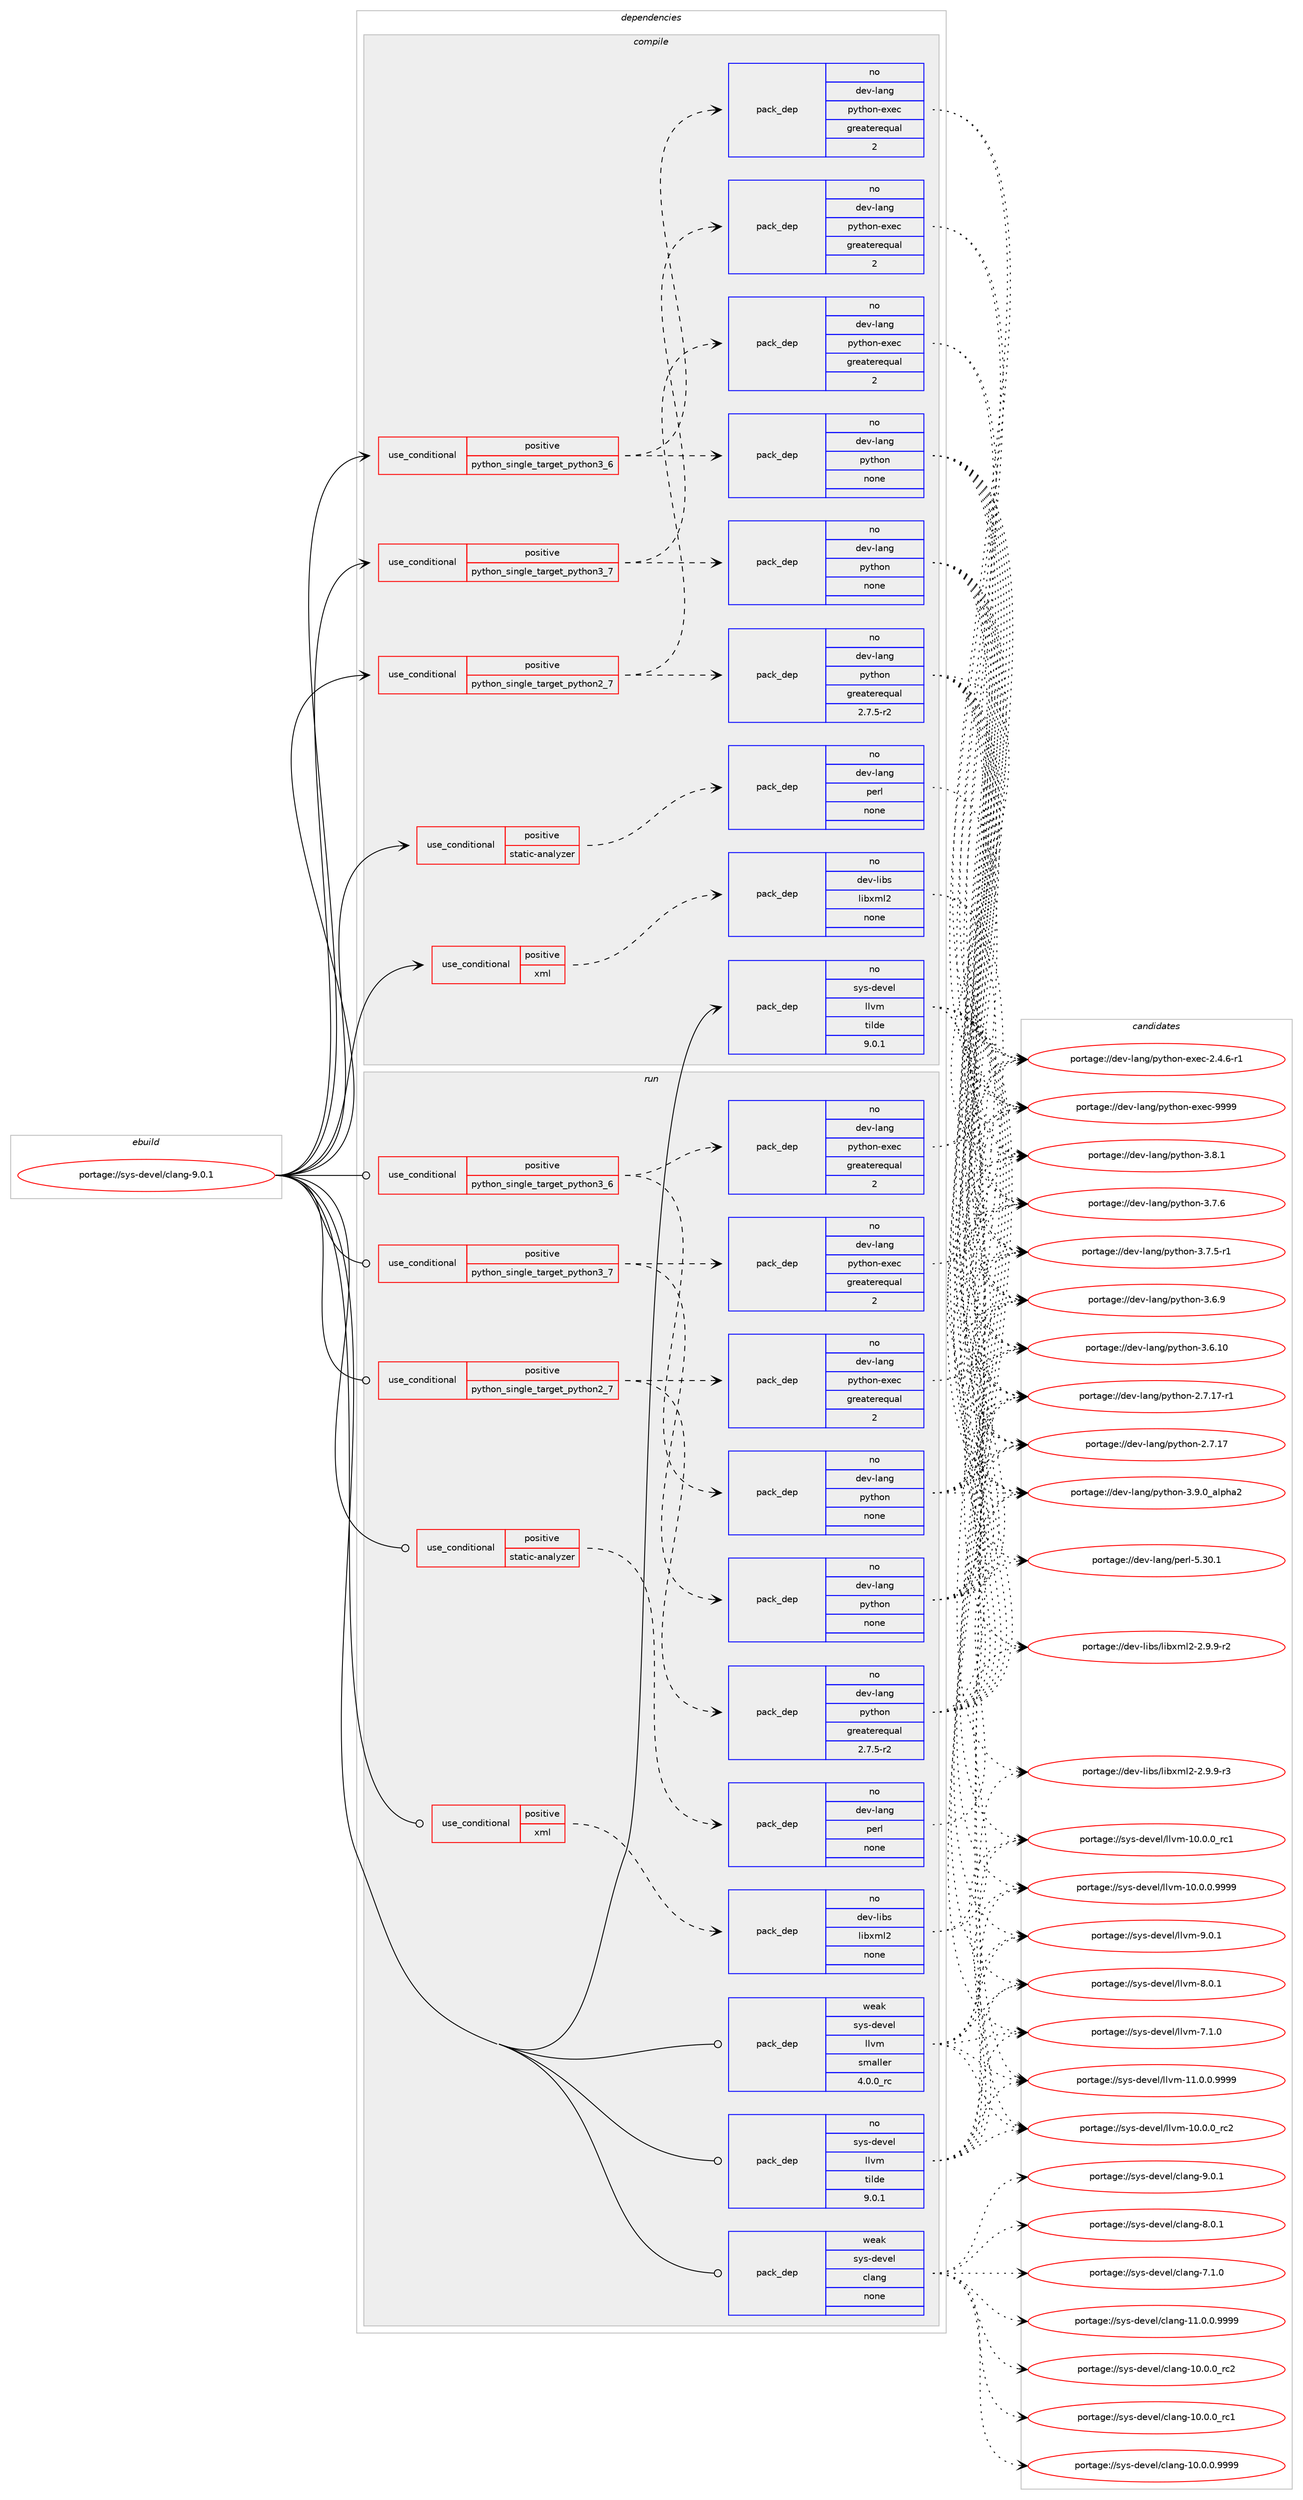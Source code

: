 digraph prolog {

# *************
# Graph options
# *************

newrank=true;
concentrate=true;
compound=true;
graph [rankdir=LR,fontname=Helvetica,fontsize=10,ranksep=1.5];#, ranksep=2.5, nodesep=0.2];
edge  [arrowhead=vee];
node  [fontname=Helvetica,fontsize=10];

# **********
# The ebuild
# **********

subgraph cluster_leftcol {
color=gray;
rank=same;
label=<<i>ebuild</i>>;
id [label="portage://sys-devel/clang-9.0.1", color=red, width=4, href="../sys-devel/clang-9.0.1.svg"];
}

# ****************
# The dependencies
# ****************

subgraph cluster_midcol {
color=gray;
label=<<i>dependencies</i>>;
subgraph cluster_compile {
fillcolor="#eeeeee";
style=filled;
label=<<i>compile</i>>;
subgraph cond9345 {
dependency46728 [label=<<TABLE BORDER="0" CELLBORDER="1" CELLSPACING="0" CELLPADDING="4"><TR><TD ROWSPAN="3" CELLPADDING="10">use_conditional</TD></TR><TR><TD>positive</TD></TR><TR><TD>python_single_target_python2_7</TD></TR></TABLE>>, shape=none, color=red];
subgraph pack36308 {
dependency46729 [label=<<TABLE BORDER="0" CELLBORDER="1" CELLSPACING="0" CELLPADDING="4" WIDTH="220"><TR><TD ROWSPAN="6" CELLPADDING="30">pack_dep</TD></TR><TR><TD WIDTH="110">no</TD></TR><TR><TD>dev-lang</TD></TR><TR><TD>python</TD></TR><TR><TD>greaterequal</TD></TR><TR><TD>2.7.5-r2</TD></TR></TABLE>>, shape=none, color=blue];
}
dependency46728:e -> dependency46729:w [weight=20,style="dashed",arrowhead="vee"];
subgraph pack36309 {
dependency46730 [label=<<TABLE BORDER="0" CELLBORDER="1" CELLSPACING="0" CELLPADDING="4" WIDTH="220"><TR><TD ROWSPAN="6" CELLPADDING="30">pack_dep</TD></TR><TR><TD WIDTH="110">no</TD></TR><TR><TD>dev-lang</TD></TR><TR><TD>python-exec</TD></TR><TR><TD>greaterequal</TD></TR><TR><TD>2</TD></TR></TABLE>>, shape=none, color=blue];
}
dependency46728:e -> dependency46730:w [weight=20,style="dashed",arrowhead="vee"];
}
id:e -> dependency46728:w [weight=20,style="solid",arrowhead="vee"];
subgraph cond9346 {
dependency46731 [label=<<TABLE BORDER="0" CELLBORDER="1" CELLSPACING="0" CELLPADDING="4"><TR><TD ROWSPAN="3" CELLPADDING="10">use_conditional</TD></TR><TR><TD>positive</TD></TR><TR><TD>python_single_target_python3_6</TD></TR></TABLE>>, shape=none, color=red];
subgraph pack36310 {
dependency46732 [label=<<TABLE BORDER="0" CELLBORDER="1" CELLSPACING="0" CELLPADDING="4" WIDTH="220"><TR><TD ROWSPAN="6" CELLPADDING="30">pack_dep</TD></TR><TR><TD WIDTH="110">no</TD></TR><TR><TD>dev-lang</TD></TR><TR><TD>python</TD></TR><TR><TD>none</TD></TR><TR><TD></TD></TR></TABLE>>, shape=none, color=blue];
}
dependency46731:e -> dependency46732:w [weight=20,style="dashed",arrowhead="vee"];
subgraph pack36311 {
dependency46733 [label=<<TABLE BORDER="0" CELLBORDER="1" CELLSPACING="0" CELLPADDING="4" WIDTH="220"><TR><TD ROWSPAN="6" CELLPADDING="30">pack_dep</TD></TR><TR><TD WIDTH="110">no</TD></TR><TR><TD>dev-lang</TD></TR><TR><TD>python-exec</TD></TR><TR><TD>greaterequal</TD></TR><TR><TD>2</TD></TR></TABLE>>, shape=none, color=blue];
}
dependency46731:e -> dependency46733:w [weight=20,style="dashed",arrowhead="vee"];
}
id:e -> dependency46731:w [weight=20,style="solid",arrowhead="vee"];
subgraph cond9347 {
dependency46734 [label=<<TABLE BORDER="0" CELLBORDER="1" CELLSPACING="0" CELLPADDING="4"><TR><TD ROWSPAN="3" CELLPADDING="10">use_conditional</TD></TR><TR><TD>positive</TD></TR><TR><TD>python_single_target_python3_7</TD></TR></TABLE>>, shape=none, color=red];
subgraph pack36312 {
dependency46735 [label=<<TABLE BORDER="0" CELLBORDER="1" CELLSPACING="0" CELLPADDING="4" WIDTH="220"><TR><TD ROWSPAN="6" CELLPADDING="30">pack_dep</TD></TR><TR><TD WIDTH="110">no</TD></TR><TR><TD>dev-lang</TD></TR><TR><TD>python</TD></TR><TR><TD>none</TD></TR><TR><TD></TD></TR></TABLE>>, shape=none, color=blue];
}
dependency46734:e -> dependency46735:w [weight=20,style="dashed",arrowhead="vee"];
subgraph pack36313 {
dependency46736 [label=<<TABLE BORDER="0" CELLBORDER="1" CELLSPACING="0" CELLPADDING="4" WIDTH="220"><TR><TD ROWSPAN="6" CELLPADDING="30">pack_dep</TD></TR><TR><TD WIDTH="110">no</TD></TR><TR><TD>dev-lang</TD></TR><TR><TD>python-exec</TD></TR><TR><TD>greaterequal</TD></TR><TR><TD>2</TD></TR></TABLE>>, shape=none, color=blue];
}
dependency46734:e -> dependency46736:w [weight=20,style="dashed",arrowhead="vee"];
}
id:e -> dependency46734:w [weight=20,style="solid",arrowhead="vee"];
subgraph cond9348 {
dependency46737 [label=<<TABLE BORDER="0" CELLBORDER="1" CELLSPACING="0" CELLPADDING="4"><TR><TD ROWSPAN="3" CELLPADDING="10">use_conditional</TD></TR><TR><TD>positive</TD></TR><TR><TD>static-analyzer</TD></TR></TABLE>>, shape=none, color=red];
subgraph pack36314 {
dependency46738 [label=<<TABLE BORDER="0" CELLBORDER="1" CELLSPACING="0" CELLPADDING="4" WIDTH="220"><TR><TD ROWSPAN="6" CELLPADDING="30">pack_dep</TD></TR><TR><TD WIDTH="110">no</TD></TR><TR><TD>dev-lang</TD></TR><TR><TD>perl</TD></TR><TR><TD>none</TD></TR><TR><TD></TD></TR></TABLE>>, shape=none, color=blue];
}
dependency46737:e -> dependency46738:w [weight=20,style="dashed",arrowhead="vee"];
}
id:e -> dependency46737:w [weight=20,style="solid",arrowhead="vee"];
subgraph cond9349 {
dependency46739 [label=<<TABLE BORDER="0" CELLBORDER="1" CELLSPACING="0" CELLPADDING="4"><TR><TD ROWSPAN="3" CELLPADDING="10">use_conditional</TD></TR><TR><TD>positive</TD></TR><TR><TD>xml</TD></TR></TABLE>>, shape=none, color=red];
subgraph pack36315 {
dependency46740 [label=<<TABLE BORDER="0" CELLBORDER="1" CELLSPACING="0" CELLPADDING="4" WIDTH="220"><TR><TD ROWSPAN="6" CELLPADDING="30">pack_dep</TD></TR><TR><TD WIDTH="110">no</TD></TR><TR><TD>dev-libs</TD></TR><TR><TD>libxml2</TD></TR><TR><TD>none</TD></TR><TR><TD></TD></TR></TABLE>>, shape=none, color=blue];
}
dependency46739:e -> dependency46740:w [weight=20,style="dashed",arrowhead="vee"];
}
id:e -> dependency46739:w [weight=20,style="solid",arrowhead="vee"];
subgraph pack36316 {
dependency46741 [label=<<TABLE BORDER="0" CELLBORDER="1" CELLSPACING="0" CELLPADDING="4" WIDTH="220"><TR><TD ROWSPAN="6" CELLPADDING="30">pack_dep</TD></TR><TR><TD WIDTH="110">no</TD></TR><TR><TD>sys-devel</TD></TR><TR><TD>llvm</TD></TR><TR><TD>tilde</TD></TR><TR><TD>9.0.1</TD></TR></TABLE>>, shape=none, color=blue];
}
id:e -> dependency46741:w [weight=20,style="solid",arrowhead="vee"];
}
subgraph cluster_compileandrun {
fillcolor="#eeeeee";
style=filled;
label=<<i>compile and run</i>>;
}
subgraph cluster_run {
fillcolor="#eeeeee";
style=filled;
label=<<i>run</i>>;
subgraph cond9350 {
dependency46742 [label=<<TABLE BORDER="0" CELLBORDER="1" CELLSPACING="0" CELLPADDING="4"><TR><TD ROWSPAN="3" CELLPADDING="10">use_conditional</TD></TR><TR><TD>positive</TD></TR><TR><TD>python_single_target_python2_7</TD></TR></TABLE>>, shape=none, color=red];
subgraph pack36317 {
dependency46743 [label=<<TABLE BORDER="0" CELLBORDER="1" CELLSPACING="0" CELLPADDING="4" WIDTH="220"><TR><TD ROWSPAN="6" CELLPADDING="30">pack_dep</TD></TR><TR><TD WIDTH="110">no</TD></TR><TR><TD>dev-lang</TD></TR><TR><TD>python</TD></TR><TR><TD>greaterequal</TD></TR><TR><TD>2.7.5-r2</TD></TR></TABLE>>, shape=none, color=blue];
}
dependency46742:e -> dependency46743:w [weight=20,style="dashed",arrowhead="vee"];
subgraph pack36318 {
dependency46744 [label=<<TABLE BORDER="0" CELLBORDER="1" CELLSPACING="0" CELLPADDING="4" WIDTH="220"><TR><TD ROWSPAN="6" CELLPADDING="30">pack_dep</TD></TR><TR><TD WIDTH="110">no</TD></TR><TR><TD>dev-lang</TD></TR><TR><TD>python-exec</TD></TR><TR><TD>greaterequal</TD></TR><TR><TD>2</TD></TR></TABLE>>, shape=none, color=blue];
}
dependency46742:e -> dependency46744:w [weight=20,style="dashed",arrowhead="vee"];
}
id:e -> dependency46742:w [weight=20,style="solid",arrowhead="odot"];
subgraph cond9351 {
dependency46745 [label=<<TABLE BORDER="0" CELLBORDER="1" CELLSPACING="0" CELLPADDING="4"><TR><TD ROWSPAN="3" CELLPADDING="10">use_conditional</TD></TR><TR><TD>positive</TD></TR><TR><TD>python_single_target_python3_6</TD></TR></TABLE>>, shape=none, color=red];
subgraph pack36319 {
dependency46746 [label=<<TABLE BORDER="0" CELLBORDER="1" CELLSPACING="0" CELLPADDING="4" WIDTH="220"><TR><TD ROWSPAN="6" CELLPADDING="30">pack_dep</TD></TR><TR><TD WIDTH="110">no</TD></TR><TR><TD>dev-lang</TD></TR><TR><TD>python</TD></TR><TR><TD>none</TD></TR><TR><TD></TD></TR></TABLE>>, shape=none, color=blue];
}
dependency46745:e -> dependency46746:w [weight=20,style="dashed",arrowhead="vee"];
subgraph pack36320 {
dependency46747 [label=<<TABLE BORDER="0" CELLBORDER="1" CELLSPACING="0" CELLPADDING="4" WIDTH="220"><TR><TD ROWSPAN="6" CELLPADDING="30">pack_dep</TD></TR><TR><TD WIDTH="110">no</TD></TR><TR><TD>dev-lang</TD></TR><TR><TD>python-exec</TD></TR><TR><TD>greaterequal</TD></TR><TR><TD>2</TD></TR></TABLE>>, shape=none, color=blue];
}
dependency46745:e -> dependency46747:w [weight=20,style="dashed",arrowhead="vee"];
}
id:e -> dependency46745:w [weight=20,style="solid",arrowhead="odot"];
subgraph cond9352 {
dependency46748 [label=<<TABLE BORDER="0" CELLBORDER="1" CELLSPACING="0" CELLPADDING="4"><TR><TD ROWSPAN="3" CELLPADDING="10">use_conditional</TD></TR><TR><TD>positive</TD></TR><TR><TD>python_single_target_python3_7</TD></TR></TABLE>>, shape=none, color=red];
subgraph pack36321 {
dependency46749 [label=<<TABLE BORDER="0" CELLBORDER="1" CELLSPACING="0" CELLPADDING="4" WIDTH="220"><TR><TD ROWSPAN="6" CELLPADDING="30">pack_dep</TD></TR><TR><TD WIDTH="110">no</TD></TR><TR><TD>dev-lang</TD></TR><TR><TD>python</TD></TR><TR><TD>none</TD></TR><TR><TD></TD></TR></TABLE>>, shape=none, color=blue];
}
dependency46748:e -> dependency46749:w [weight=20,style="dashed",arrowhead="vee"];
subgraph pack36322 {
dependency46750 [label=<<TABLE BORDER="0" CELLBORDER="1" CELLSPACING="0" CELLPADDING="4" WIDTH="220"><TR><TD ROWSPAN="6" CELLPADDING="30">pack_dep</TD></TR><TR><TD WIDTH="110">no</TD></TR><TR><TD>dev-lang</TD></TR><TR><TD>python-exec</TD></TR><TR><TD>greaterequal</TD></TR><TR><TD>2</TD></TR></TABLE>>, shape=none, color=blue];
}
dependency46748:e -> dependency46750:w [weight=20,style="dashed",arrowhead="vee"];
}
id:e -> dependency46748:w [weight=20,style="solid",arrowhead="odot"];
subgraph cond9353 {
dependency46751 [label=<<TABLE BORDER="0" CELLBORDER="1" CELLSPACING="0" CELLPADDING="4"><TR><TD ROWSPAN="3" CELLPADDING="10">use_conditional</TD></TR><TR><TD>positive</TD></TR><TR><TD>static-analyzer</TD></TR></TABLE>>, shape=none, color=red];
subgraph pack36323 {
dependency46752 [label=<<TABLE BORDER="0" CELLBORDER="1" CELLSPACING="0" CELLPADDING="4" WIDTH="220"><TR><TD ROWSPAN="6" CELLPADDING="30">pack_dep</TD></TR><TR><TD WIDTH="110">no</TD></TR><TR><TD>dev-lang</TD></TR><TR><TD>perl</TD></TR><TR><TD>none</TD></TR><TR><TD></TD></TR></TABLE>>, shape=none, color=blue];
}
dependency46751:e -> dependency46752:w [weight=20,style="dashed",arrowhead="vee"];
}
id:e -> dependency46751:w [weight=20,style="solid",arrowhead="odot"];
subgraph cond9354 {
dependency46753 [label=<<TABLE BORDER="0" CELLBORDER="1" CELLSPACING="0" CELLPADDING="4"><TR><TD ROWSPAN="3" CELLPADDING="10">use_conditional</TD></TR><TR><TD>positive</TD></TR><TR><TD>xml</TD></TR></TABLE>>, shape=none, color=red];
subgraph pack36324 {
dependency46754 [label=<<TABLE BORDER="0" CELLBORDER="1" CELLSPACING="0" CELLPADDING="4" WIDTH="220"><TR><TD ROWSPAN="6" CELLPADDING="30">pack_dep</TD></TR><TR><TD WIDTH="110">no</TD></TR><TR><TD>dev-libs</TD></TR><TR><TD>libxml2</TD></TR><TR><TD>none</TD></TR><TR><TD></TD></TR></TABLE>>, shape=none, color=blue];
}
dependency46753:e -> dependency46754:w [weight=20,style="dashed",arrowhead="vee"];
}
id:e -> dependency46753:w [weight=20,style="solid",arrowhead="odot"];
subgraph pack36325 {
dependency46755 [label=<<TABLE BORDER="0" CELLBORDER="1" CELLSPACING="0" CELLPADDING="4" WIDTH="220"><TR><TD ROWSPAN="6" CELLPADDING="30">pack_dep</TD></TR><TR><TD WIDTH="110">no</TD></TR><TR><TD>sys-devel</TD></TR><TR><TD>llvm</TD></TR><TR><TD>tilde</TD></TR><TR><TD>9.0.1</TD></TR></TABLE>>, shape=none, color=blue];
}
id:e -> dependency46755:w [weight=20,style="solid",arrowhead="odot"];
subgraph pack36326 {
dependency46756 [label=<<TABLE BORDER="0" CELLBORDER="1" CELLSPACING="0" CELLPADDING="4" WIDTH="220"><TR><TD ROWSPAN="6" CELLPADDING="30">pack_dep</TD></TR><TR><TD WIDTH="110">weak</TD></TR><TR><TD>sys-devel</TD></TR><TR><TD>clang</TD></TR><TR><TD>none</TD></TR><TR><TD></TD></TR></TABLE>>, shape=none, color=blue];
}
id:e -> dependency46756:w [weight=20,style="solid",arrowhead="odot"];
subgraph pack36327 {
dependency46757 [label=<<TABLE BORDER="0" CELLBORDER="1" CELLSPACING="0" CELLPADDING="4" WIDTH="220"><TR><TD ROWSPAN="6" CELLPADDING="30">pack_dep</TD></TR><TR><TD WIDTH="110">weak</TD></TR><TR><TD>sys-devel</TD></TR><TR><TD>llvm</TD></TR><TR><TD>smaller</TD></TR><TR><TD>4.0.0_rc</TD></TR></TABLE>>, shape=none, color=blue];
}
id:e -> dependency46757:w [weight=20,style="solid",arrowhead="odot"];
}
}

# **************
# The candidates
# **************

subgraph cluster_choices {
rank=same;
color=gray;
label=<<i>candidates</i>>;

subgraph choice36308 {
color=black;
nodesep=1;
choice10010111845108971101034711212111610411111045514657464895971081121049750 [label="portage://dev-lang/python-3.9.0_alpha2", color=red, width=4,href="../dev-lang/python-3.9.0_alpha2.svg"];
choice100101118451089711010347112121116104111110455146564649 [label="portage://dev-lang/python-3.8.1", color=red, width=4,href="../dev-lang/python-3.8.1.svg"];
choice100101118451089711010347112121116104111110455146554654 [label="portage://dev-lang/python-3.7.6", color=red, width=4,href="../dev-lang/python-3.7.6.svg"];
choice1001011184510897110103471121211161041111104551465546534511449 [label="portage://dev-lang/python-3.7.5-r1", color=red, width=4,href="../dev-lang/python-3.7.5-r1.svg"];
choice100101118451089711010347112121116104111110455146544657 [label="portage://dev-lang/python-3.6.9", color=red, width=4,href="../dev-lang/python-3.6.9.svg"];
choice10010111845108971101034711212111610411111045514654464948 [label="portage://dev-lang/python-3.6.10", color=red, width=4,href="../dev-lang/python-3.6.10.svg"];
choice100101118451089711010347112121116104111110455046554649554511449 [label="portage://dev-lang/python-2.7.17-r1", color=red, width=4,href="../dev-lang/python-2.7.17-r1.svg"];
choice10010111845108971101034711212111610411111045504655464955 [label="portage://dev-lang/python-2.7.17", color=red, width=4,href="../dev-lang/python-2.7.17.svg"];
dependency46729:e -> choice10010111845108971101034711212111610411111045514657464895971081121049750:w [style=dotted,weight="100"];
dependency46729:e -> choice100101118451089711010347112121116104111110455146564649:w [style=dotted,weight="100"];
dependency46729:e -> choice100101118451089711010347112121116104111110455146554654:w [style=dotted,weight="100"];
dependency46729:e -> choice1001011184510897110103471121211161041111104551465546534511449:w [style=dotted,weight="100"];
dependency46729:e -> choice100101118451089711010347112121116104111110455146544657:w [style=dotted,weight="100"];
dependency46729:e -> choice10010111845108971101034711212111610411111045514654464948:w [style=dotted,weight="100"];
dependency46729:e -> choice100101118451089711010347112121116104111110455046554649554511449:w [style=dotted,weight="100"];
dependency46729:e -> choice10010111845108971101034711212111610411111045504655464955:w [style=dotted,weight="100"];
}
subgraph choice36309 {
color=black;
nodesep=1;
choice10010111845108971101034711212111610411111045101120101994557575757 [label="portage://dev-lang/python-exec-9999", color=red, width=4,href="../dev-lang/python-exec-9999.svg"];
choice10010111845108971101034711212111610411111045101120101994550465246544511449 [label="portage://dev-lang/python-exec-2.4.6-r1", color=red, width=4,href="../dev-lang/python-exec-2.4.6-r1.svg"];
dependency46730:e -> choice10010111845108971101034711212111610411111045101120101994557575757:w [style=dotted,weight="100"];
dependency46730:e -> choice10010111845108971101034711212111610411111045101120101994550465246544511449:w [style=dotted,weight="100"];
}
subgraph choice36310 {
color=black;
nodesep=1;
choice10010111845108971101034711212111610411111045514657464895971081121049750 [label="portage://dev-lang/python-3.9.0_alpha2", color=red, width=4,href="../dev-lang/python-3.9.0_alpha2.svg"];
choice100101118451089711010347112121116104111110455146564649 [label="portage://dev-lang/python-3.8.1", color=red, width=4,href="../dev-lang/python-3.8.1.svg"];
choice100101118451089711010347112121116104111110455146554654 [label="portage://dev-lang/python-3.7.6", color=red, width=4,href="../dev-lang/python-3.7.6.svg"];
choice1001011184510897110103471121211161041111104551465546534511449 [label="portage://dev-lang/python-3.7.5-r1", color=red, width=4,href="../dev-lang/python-3.7.5-r1.svg"];
choice100101118451089711010347112121116104111110455146544657 [label="portage://dev-lang/python-3.6.9", color=red, width=4,href="../dev-lang/python-3.6.9.svg"];
choice10010111845108971101034711212111610411111045514654464948 [label="portage://dev-lang/python-3.6.10", color=red, width=4,href="../dev-lang/python-3.6.10.svg"];
choice100101118451089711010347112121116104111110455046554649554511449 [label="portage://dev-lang/python-2.7.17-r1", color=red, width=4,href="../dev-lang/python-2.7.17-r1.svg"];
choice10010111845108971101034711212111610411111045504655464955 [label="portage://dev-lang/python-2.7.17", color=red, width=4,href="../dev-lang/python-2.7.17.svg"];
dependency46732:e -> choice10010111845108971101034711212111610411111045514657464895971081121049750:w [style=dotted,weight="100"];
dependency46732:e -> choice100101118451089711010347112121116104111110455146564649:w [style=dotted,weight="100"];
dependency46732:e -> choice100101118451089711010347112121116104111110455146554654:w [style=dotted,weight="100"];
dependency46732:e -> choice1001011184510897110103471121211161041111104551465546534511449:w [style=dotted,weight="100"];
dependency46732:e -> choice100101118451089711010347112121116104111110455146544657:w [style=dotted,weight="100"];
dependency46732:e -> choice10010111845108971101034711212111610411111045514654464948:w [style=dotted,weight="100"];
dependency46732:e -> choice100101118451089711010347112121116104111110455046554649554511449:w [style=dotted,weight="100"];
dependency46732:e -> choice10010111845108971101034711212111610411111045504655464955:w [style=dotted,weight="100"];
}
subgraph choice36311 {
color=black;
nodesep=1;
choice10010111845108971101034711212111610411111045101120101994557575757 [label="portage://dev-lang/python-exec-9999", color=red, width=4,href="../dev-lang/python-exec-9999.svg"];
choice10010111845108971101034711212111610411111045101120101994550465246544511449 [label="portage://dev-lang/python-exec-2.4.6-r1", color=red, width=4,href="../dev-lang/python-exec-2.4.6-r1.svg"];
dependency46733:e -> choice10010111845108971101034711212111610411111045101120101994557575757:w [style=dotted,weight="100"];
dependency46733:e -> choice10010111845108971101034711212111610411111045101120101994550465246544511449:w [style=dotted,weight="100"];
}
subgraph choice36312 {
color=black;
nodesep=1;
choice10010111845108971101034711212111610411111045514657464895971081121049750 [label="portage://dev-lang/python-3.9.0_alpha2", color=red, width=4,href="../dev-lang/python-3.9.0_alpha2.svg"];
choice100101118451089711010347112121116104111110455146564649 [label="portage://dev-lang/python-3.8.1", color=red, width=4,href="../dev-lang/python-3.8.1.svg"];
choice100101118451089711010347112121116104111110455146554654 [label="portage://dev-lang/python-3.7.6", color=red, width=4,href="../dev-lang/python-3.7.6.svg"];
choice1001011184510897110103471121211161041111104551465546534511449 [label="portage://dev-lang/python-3.7.5-r1", color=red, width=4,href="../dev-lang/python-3.7.5-r1.svg"];
choice100101118451089711010347112121116104111110455146544657 [label="portage://dev-lang/python-3.6.9", color=red, width=4,href="../dev-lang/python-3.6.9.svg"];
choice10010111845108971101034711212111610411111045514654464948 [label="portage://dev-lang/python-3.6.10", color=red, width=4,href="../dev-lang/python-3.6.10.svg"];
choice100101118451089711010347112121116104111110455046554649554511449 [label="portage://dev-lang/python-2.7.17-r1", color=red, width=4,href="../dev-lang/python-2.7.17-r1.svg"];
choice10010111845108971101034711212111610411111045504655464955 [label="portage://dev-lang/python-2.7.17", color=red, width=4,href="../dev-lang/python-2.7.17.svg"];
dependency46735:e -> choice10010111845108971101034711212111610411111045514657464895971081121049750:w [style=dotted,weight="100"];
dependency46735:e -> choice100101118451089711010347112121116104111110455146564649:w [style=dotted,weight="100"];
dependency46735:e -> choice100101118451089711010347112121116104111110455146554654:w [style=dotted,weight="100"];
dependency46735:e -> choice1001011184510897110103471121211161041111104551465546534511449:w [style=dotted,weight="100"];
dependency46735:e -> choice100101118451089711010347112121116104111110455146544657:w [style=dotted,weight="100"];
dependency46735:e -> choice10010111845108971101034711212111610411111045514654464948:w [style=dotted,weight="100"];
dependency46735:e -> choice100101118451089711010347112121116104111110455046554649554511449:w [style=dotted,weight="100"];
dependency46735:e -> choice10010111845108971101034711212111610411111045504655464955:w [style=dotted,weight="100"];
}
subgraph choice36313 {
color=black;
nodesep=1;
choice10010111845108971101034711212111610411111045101120101994557575757 [label="portage://dev-lang/python-exec-9999", color=red, width=4,href="../dev-lang/python-exec-9999.svg"];
choice10010111845108971101034711212111610411111045101120101994550465246544511449 [label="portage://dev-lang/python-exec-2.4.6-r1", color=red, width=4,href="../dev-lang/python-exec-2.4.6-r1.svg"];
dependency46736:e -> choice10010111845108971101034711212111610411111045101120101994557575757:w [style=dotted,weight="100"];
dependency46736:e -> choice10010111845108971101034711212111610411111045101120101994550465246544511449:w [style=dotted,weight="100"];
}
subgraph choice36314 {
color=black;
nodesep=1;
choice10010111845108971101034711210111410845534651484649 [label="portage://dev-lang/perl-5.30.1", color=red, width=4,href="../dev-lang/perl-5.30.1.svg"];
dependency46738:e -> choice10010111845108971101034711210111410845534651484649:w [style=dotted,weight="100"];
}
subgraph choice36315 {
color=black;
nodesep=1;
choice10010111845108105981154710810598120109108504550465746574511451 [label="portage://dev-libs/libxml2-2.9.9-r3", color=red, width=4,href="../dev-libs/libxml2-2.9.9-r3.svg"];
choice10010111845108105981154710810598120109108504550465746574511450 [label="portage://dev-libs/libxml2-2.9.9-r2", color=red, width=4,href="../dev-libs/libxml2-2.9.9-r2.svg"];
dependency46740:e -> choice10010111845108105981154710810598120109108504550465746574511451:w [style=dotted,weight="100"];
dependency46740:e -> choice10010111845108105981154710810598120109108504550465746574511450:w [style=dotted,weight="100"];
}
subgraph choice36316 {
color=black;
nodesep=1;
choice1151211154510010111810110847108108118109455746484649 [label="portage://sys-devel/llvm-9.0.1", color=red, width=4,href="../sys-devel/llvm-9.0.1.svg"];
choice1151211154510010111810110847108108118109455646484649 [label="portage://sys-devel/llvm-8.0.1", color=red, width=4,href="../sys-devel/llvm-8.0.1.svg"];
choice1151211154510010111810110847108108118109455546494648 [label="portage://sys-devel/llvm-7.1.0", color=red, width=4,href="../sys-devel/llvm-7.1.0.svg"];
choice1151211154510010111810110847108108118109454949464846484657575757 [label="portage://sys-devel/llvm-11.0.0.9999", color=red, width=4,href="../sys-devel/llvm-11.0.0.9999.svg"];
choice115121115451001011181011084710810811810945494846484648951149950 [label="portage://sys-devel/llvm-10.0.0_rc2", color=red, width=4,href="../sys-devel/llvm-10.0.0_rc2.svg"];
choice115121115451001011181011084710810811810945494846484648951149949 [label="portage://sys-devel/llvm-10.0.0_rc1", color=red, width=4,href="../sys-devel/llvm-10.0.0_rc1.svg"];
choice1151211154510010111810110847108108118109454948464846484657575757 [label="portage://sys-devel/llvm-10.0.0.9999", color=red, width=4,href="../sys-devel/llvm-10.0.0.9999.svg"];
dependency46741:e -> choice1151211154510010111810110847108108118109455746484649:w [style=dotted,weight="100"];
dependency46741:e -> choice1151211154510010111810110847108108118109455646484649:w [style=dotted,weight="100"];
dependency46741:e -> choice1151211154510010111810110847108108118109455546494648:w [style=dotted,weight="100"];
dependency46741:e -> choice1151211154510010111810110847108108118109454949464846484657575757:w [style=dotted,weight="100"];
dependency46741:e -> choice115121115451001011181011084710810811810945494846484648951149950:w [style=dotted,weight="100"];
dependency46741:e -> choice115121115451001011181011084710810811810945494846484648951149949:w [style=dotted,weight="100"];
dependency46741:e -> choice1151211154510010111810110847108108118109454948464846484657575757:w [style=dotted,weight="100"];
}
subgraph choice36317 {
color=black;
nodesep=1;
choice10010111845108971101034711212111610411111045514657464895971081121049750 [label="portage://dev-lang/python-3.9.0_alpha2", color=red, width=4,href="../dev-lang/python-3.9.0_alpha2.svg"];
choice100101118451089711010347112121116104111110455146564649 [label="portage://dev-lang/python-3.8.1", color=red, width=4,href="../dev-lang/python-3.8.1.svg"];
choice100101118451089711010347112121116104111110455146554654 [label="portage://dev-lang/python-3.7.6", color=red, width=4,href="../dev-lang/python-3.7.6.svg"];
choice1001011184510897110103471121211161041111104551465546534511449 [label="portage://dev-lang/python-3.7.5-r1", color=red, width=4,href="../dev-lang/python-3.7.5-r1.svg"];
choice100101118451089711010347112121116104111110455146544657 [label="portage://dev-lang/python-3.6.9", color=red, width=4,href="../dev-lang/python-3.6.9.svg"];
choice10010111845108971101034711212111610411111045514654464948 [label="portage://dev-lang/python-3.6.10", color=red, width=4,href="../dev-lang/python-3.6.10.svg"];
choice100101118451089711010347112121116104111110455046554649554511449 [label="portage://dev-lang/python-2.7.17-r1", color=red, width=4,href="../dev-lang/python-2.7.17-r1.svg"];
choice10010111845108971101034711212111610411111045504655464955 [label="portage://dev-lang/python-2.7.17", color=red, width=4,href="../dev-lang/python-2.7.17.svg"];
dependency46743:e -> choice10010111845108971101034711212111610411111045514657464895971081121049750:w [style=dotted,weight="100"];
dependency46743:e -> choice100101118451089711010347112121116104111110455146564649:w [style=dotted,weight="100"];
dependency46743:e -> choice100101118451089711010347112121116104111110455146554654:w [style=dotted,weight="100"];
dependency46743:e -> choice1001011184510897110103471121211161041111104551465546534511449:w [style=dotted,weight="100"];
dependency46743:e -> choice100101118451089711010347112121116104111110455146544657:w [style=dotted,weight="100"];
dependency46743:e -> choice10010111845108971101034711212111610411111045514654464948:w [style=dotted,weight="100"];
dependency46743:e -> choice100101118451089711010347112121116104111110455046554649554511449:w [style=dotted,weight="100"];
dependency46743:e -> choice10010111845108971101034711212111610411111045504655464955:w [style=dotted,weight="100"];
}
subgraph choice36318 {
color=black;
nodesep=1;
choice10010111845108971101034711212111610411111045101120101994557575757 [label="portage://dev-lang/python-exec-9999", color=red, width=4,href="../dev-lang/python-exec-9999.svg"];
choice10010111845108971101034711212111610411111045101120101994550465246544511449 [label="portage://dev-lang/python-exec-2.4.6-r1", color=red, width=4,href="../dev-lang/python-exec-2.4.6-r1.svg"];
dependency46744:e -> choice10010111845108971101034711212111610411111045101120101994557575757:w [style=dotted,weight="100"];
dependency46744:e -> choice10010111845108971101034711212111610411111045101120101994550465246544511449:w [style=dotted,weight="100"];
}
subgraph choice36319 {
color=black;
nodesep=1;
choice10010111845108971101034711212111610411111045514657464895971081121049750 [label="portage://dev-lang/python-3.9.0_alpha2", color=red, width=4,href="../dev-lang/python-3.9.0_alpha2.svg"];
choice100101118451089711010347112121116104111110455146564649 [label="portage://dev-lang/python-3.8.1", color=red, width=4,href="../dev-lang/python-3.8.1.svg"];
choice100101118451089711010347112121116104111110455146554654 [label="portage://dev-lang/python-3.7.6", color=red, width=4,href="../dev-lang/python-3.7.6.svg"];
choice1001011184510897110103471121211161041111104551465546534511449 [label="portage://dev-lang/python-3.7.5-r1", color=red, width=4,href="../dev-lang/python-3.7.5-r1.svg"];
choice100101118451089711010347112121116104111110455146544657 [label="portage://dev-lang/python-3.6.9", color=red, width=4,href="../dev-lang/python-3.6.9.svg"];
choice10010111845108971101034711212111610411111045514654464948 [label="portage://dev-lang/python-3.6.10", color=red, width=4,href="../dev-lang/python-3.6.10.svg"];
choice100101118451089711010347112121116104111110455046554649554511449 [label="portage://dev-lang/python-2.7.17-r1", color=red, width=4,href="../dev-lang/python-2.7.17-r1.svg"];
choice10010111845108971101034711212111610411111045504655464955 [label="portage://dev-lang/python-2.7.17", color=red, width=4,href="../dev-lang/python-2.7.17.svg"];
dependency46746:e -> choice10010111845108971101034711212111610411111045514657464895971081121049750:w [style=dotted,weight="100"];
dependency46746:e -> choice100101118451089711010347112121116104111110455146564649:w [style=dotted,weight="100"];
dependency46746:e -> choice100101118451089711010347112121116104111110455146554654:w [style=dotted,weight="100"];
dependency46746:e -> choice1001011184510897110103471121211161041111104551465546534511449:w [style=dotted,weight="100"];
dependency46746:e -> choice100101118451089711010347112121116104111110455146544657:w [style=dotted,weight="100"];
dependency46746:e -> choice10010111845108971101034711212111610411111045514654464948:w [style=dotted,weight="100"];
dependency46746:e -> choice100101118451089711010347112121116104111110455046554649554511449:w [style=dotted,weight="100"];
dependency46746:e -> choice10010111845108971101034711212111610411111045504655464955:w [style=dotted,weight="100"];
}
subgraph choice36320 {
color=black;
nodesep=1;
choice10010111845108971101034711212111610411111045101120101994557575757 [label="portage://dev-lang/python-exec-9999", color=red, width=4,href="../dev-lang/python-exec-9999.svg"];
choice10010111845108971101034711212111610411111045101120101994550465246544511449 [label="portage://dev-lang/python-exec-2.4.6-r1", color=red, width=4,href="../dev-lang/python-exec-2.4.6-r1.svg"];
dependency46747:e -> choice10010111845108971101034711212111610411111045101120101994557575757:w [style=dotted,weight="100"];
dependency46747:e -> choice10010111845108971101034711212111610411111045101120101994550465246544511449:w [style=dotted,weight="100"];
}
subgraph choice36321 {
color=black;
nodesep=1;
choice10010111845108971101034711212111610411111045514657464895971081121049750 [label="portage://dev-lang/python-3.9.0_alpha2", color=red, width=4,href="../dev-lang/python-3.9.0_alpha2.svg"];
choice100101118451089711010347112121116104111110455146564649 [label="portage://dev-lang/python-3.8.1", color=red, width=4,href="../dev-lang/python-3.8.1.svg"];
choice100101118451089711010347112121116104111110455146554654 [label="portage://dev-lang/python-3.7.6", color=red, width=4,href="../dev-lang/python-3.7.6.svg"];
choice1001011184510897110103471121211161041111104551465546534511449 [label="portage://dev-lang/python-3.7.5-r1", color=red, width=4,href="../dev-lang/python-3.7.5-r1.svg"];
choice100101118451089711010347112121116104111110455146544657 [label="portage://dev-lang/python-3.6.9", color=red, width=4,href="../dev-lang/python-3.6.9.svg"];
choice10010111845108971101034711212111610411111045514654464948 [label="portage://dev-lang/python-3.6.10", color=red, width=4,href="../dev-lang/python-3.6.10.svg"];
choice100101118451089711010347112121116104111110455046554649554511449 [label="portage://dev-lang/python-2.7.17-r1", color=red, width=4,href="../dev-lang/python-2.7.17-r1.svg"];
choice10010111845108971101034711212111610411111045504655464955 [label="portage://dev-lang/python-2.7.17", color=red, width=4,href="../dev-lang/python-2.7.17.svg"];
dependency46749:e -> choice10010111845108971101034711212111610411111045514657464895971081121049750:w [style=dotted,weight="100"];
dependency46749:e -> choice100101118451089711010347112121116104111110455146564649:w [style=dotted,weight="100"];
dependency46749:e -> choice100101118451089711010347112121116104111110455146554654:w [style=dotted,weight="100"];
dependency46749:e -> choice1001011184510897110103471121211161041111104551465546534511449:w [style=dotted,weight="100"];
dependency46749:e -> choice100101118451089711010347112121116104111110455146544657:w [style=dotted,weight="100"];
dependency46749:e -> choice10010111845108971101034711212111610411111045514654464948:w [style=dotted,weight="100"];
dependency46749:e -> choice100101118451089711010347112121116104111110455046554649554511449:w [style=dotted,weight="100"];
dependency46749:e -> choice10010111845108971101034711212111610411111045504655464955:w [style=dotted,weight="100"];
}
subgraph choice36322 {
color=black;
nodesep=1;
choice10010111845108971101034711212111610411111045101120101994557575757 [label="portage://dev-lang/python-exec-9999", color=red, width=4,href="../dev-lang/python-exec-9999.svg"];
choice10010111845108971101034711212111610411111045101120101994550465246544511449 [label="portage://dev-lang/python-exec-2.4.6-r1", color=red, width=4,href="../dev-lang/python-exec-2.4.6-r1.svg"];
dependency46750:e -> choice10010111845108971101034711212111610411111045101120101994557575757:w [style=dotted,weight="100"];
dependency46750:e -> choice10010111845108971101034711212111610411111045101120101994550465246544511449:w [style=dotted,weight="100"];
}
subgraph choice36323 {
color=black;
nodesep=1;
choice10010111845108971101034711210111410845534651484649 [label="portage://dev-lang/perl-5.30.1", color=red, width=4,href="../dev-lang/perl-5.30.1.svg"];
dependency46752:e -> choice10010111845108971101034711210111410845534651484649:w [style=dotted,weight="100"];
}
subgraph choice36324 {
color=black;
nodesep=1;
choice10010111845108105981154710810598120109108504550465746574511451 [label="portage://dev-libs/libxml2-2.9.9-r3", color=red, width=4,href="../dev-libs/libxml2-2.9.9-r3.svg"];
choice10010111845108105981154710810598120109108504550465746574511450 [label="portage://dev-libs/libxml2-2.9.9-r2", color=red, width=4,href="../dev-libs/libxml2-2.9.9-r2.svg"];
dependency46754:e -> choice10010111845108105981154710810598120109108504550465746574511451:w [style=dotted,weight="100"];
dependency46754:e -> choice10010111845108105981154710810598120109108504550465746574511450:w [style=dotted,weight="100"];
}
subgraph choice36325 {
color=black;
nodesep=1;
choice1151211154510010111810110847108108118109455746484649 [label="portage://sys-devel/llvm-9.0.1", color=red, width=4,href="../sys-devel/llvm-9.0.1.svg"];
choice1151211154510010111810110847108108118109455646484649 [label="portage://sys-devel/llvm-8.0.1", color=red, width=4,href="../sys-devel/llvm-8.0.1.svg"];
choice1151211154510010111810110847108108118109455546494648 [label="portage://sys-devel/llvm-7.1.0", color=red, width=4,href="../sys-devel/llvm-7.1.0.svg"];
choice1151211154510010111810110847108108118109454949464846484657575757 [label="portage://sys-devel/llvm-11.0.0.9999", color=red, width=4,href="../sys-devel/llvm-11.0.0.9999.svg"];
choice115121115451001011181011084710810811810945494846484648951149950 [label="portage://sys-devel/llvm-10.0.0_rc2", color=red, width=4,href="../sys-devel/llvm-10.0.0_rc2.svg"];
choice115121115451001011181011084710810811810945494846484648951149949 [label="portage://sys-devel/llvm-10.0.0_rc1", color=red, width=4,href="../sys-devel/llvm-10.0.0_rc1.svg"];
choice1151211154510010111810110847108108118109454948464846484657575757 [label="portage://sys-devel/llvm-10.0.0.9999", color=red, width=4,href="../sys-devel/llvm-10.0.0.9999.svg"];
dependency46755:e -> choice1151211154510010111810110847108108118109455746484649:w [style=dotted,weight="100"];
dependency46755:e -> choice1151211154510010111810110847108108118109455646484649:w [style=dotted,weight="100"];
dependency46755:e -> choice1151211154510010111810110847108108118109455546494648:w [style=dotted,weight="100"];
dependency46755:e -> choice1151211154510010111810110847108108118109454949464846484657575757:w [style=dotted,weight="100"];
dependency46755:e -> choice115121115451001011181011084710810811810945494846484648951149950:w [style=dotted,weight="100"];
dependency46755:e -> choice115121115451001011181011084710810811810945494846484648951149949:w [style=dotted,weight="100"];
dependency46755:e -> choice1151211154510010111810110847108108118109454948464846484657575757:w [style=dotted,weight="100"];
}
subgraph choice36326 {
color=black;
nodesep=1;
choice11512111545100101118101108479910897110103455746484649 [label="portage://sys-devel/clang-9.0.1", color=red, width=4,href="../sys-devel/clang-9.0.1.svg"];
choice11512111545100101118101108479910897110103455646484649 [label="portage://sys-devel/clang-8.0.1", color=red, width=4,href="../sys-devel/clang-8.0.1.svg"];
choice11512111545100101118101108479910897110103455546494648 [label="portage://sys-devel/clang-7.1.0", color=red, width=4,href="../sys-devel/clang-7.1.0.svg"];
choice11512111545100101118101108479910897110103454949464846484657575757 [label="portage://sys-devel/clang-11.0.0.9999", color=red, width=4,href="../sys-devel/clang-11.0.0.9999.svg"];
choice1151211154510010111810110847991089711010345494846484648951149950 [label="portage://sys-devel/clang-10.0.0_rc2", color=red, width=4,href="../sys-devel/clang-10.0.0_rc2.svg"];
choice1151211154510010111810110847991089711010345494846484648951149949 [label="portage://sys-devel/clang-10.0.0_rc1", color=red, width=4,href="../sys-devel/clang-10.0.0_rc1.svg"];
choice11512111545100101118101108479910897110103454948464846484657575757 [label="portage://sys-devel/clang-10.0.0.9999", color=red, width=4,href="../sys-devel/clang-10.0.0.9999.svg"];
dependency46756:e -> choice11512111545100101118101108479910897110103455746484649:w [style=dotted,weight="100"];
dependency46756:e -> choice11512111545100101118101108479910897110103455646484649:w [style=dotted,weight="100"];
dependency46756:e -> choice11512111545100101118101108479910897110103455546494648:w [style=dotted,weight="100"];
dependency46756:e -> choice11512111545100101118101108479910897110103454949464846484657575757:w [style=dotted,weight="100"];
dependency46756:e -> choice1151211154510010111810110847991089711010345494846484648951149950:w [style=dotted,weight="100"];
dependency46756:e -> choice1151211154510010111810110847991089711010345494846484648951149949:w [style=dotted,weight="100"];
dependency46756:e -> choice11512111545100101118101108479910897110103454948464846484657575757:w [style=dotted,weight="100"];
}
subgraph choice36327 {
color=black;
nodesep=1;
choice1151211154510010111810110847108108118109455746484649 [label="portage://sys-devel/llvm-9.0.1", color=red, width=4,href="../sys-devel/llvm-9.0.1.svg"];
choice1151211154510010111810110847108108118109455646484649 [label="portage://sys-devel/llvm-8.0.1", color=red, width=4,href="../sys-devel/llvm-8.0.1.svg"];
choice1151211154510010111810110847108108118109455546494648 [label="portage://sys-devel/llvm-7.1.0", color=red, width=4,href="../sys-devel/llvm-7.1.0.svg"];
choice1151211154510010111810110847108108118109454949464846484657575757 [label="portage://sys-devel/llvm-11.0.0.9999", color=red, width=4,href="../sys-devel/llvm-11.0.0.9999.svg"];
choice115121115451001011181011084710810811810945494846484648951149950 [label="portage://sys-devel/llvm-10.0.0_rc2", color=red, width=4,href="../sys-devel/llvm-10.0.0_rc2.svg"];
choice115121115451001011181011084710810811810945494846484648951149949 [label="portage://sys-devel/llvm-10.0.0_rc1", color=red, width=4,href="../sys-devel/llvm-10.0.0_rc1.svg"];
choice1151211154510010111810110847108108118109454948464846484657575757 [label="portage://sys-devel/llvm-10.0.0.9999", color=red, width=4,href="../sys-devel/llvm-10.0.0.9999.svg"];
dependency46757:e -> choice1151211154510010111810110847108108118109455746484649:w [style=dotted,weight="100"];
dependency46757:e -> choice1151211154510010111810110847108108118109455646484649:w [style=dotted,weight="100"];
dependency46757:e -> choice1151211154510010111810110847108108118109455546494648:w [style=dotted,weight="100"];
dependency46757:e -> choice1151211154510010111810110847108108118109454949464846484657575757:w [style=dotted,weight="100"];
dependency46757:e -> choice115121115451001011181011084710810811810945494846484648951149950:w [style=dotted,weight="100"];
dependency46757:e -> choice115121115451001011181011084710810811810945494846484648951149949:w [style=dotted,weight="100"];
dependency46757:e -> choice1151211154510010111810110847108108118109454948464846484657575757:w [style=dotted,weight="100"];
}
}

}
